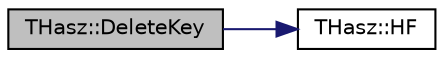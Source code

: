 digraph "THasz::DeleteKey"
{
  edge [fontname="Helvetica",fontsize="10",labelfontname="Helvetica",labelfontsize="10"];
  node [fontname="Helvetica",fontsize="10",shape=record];
  rankdir="LR";
  Node1 [label="THasz::DeleteKey",height=0.2,width=0.4,color="black", fillcolor="grey75", style="filled" fontcolor="black"];
  Node1 -> Node2 [color="midnightblue",fontsize="10",style="solid",fontname="Helvetica"];
  Node2 [label="THasz::HF",height=0.2,width=0.4,color="black", fillcolor="white", style="filled",URL="$class_t_hasz.html#ad594c669104d97334d28378aca4dcac1",tooltip="Metoda HF. "];
}
